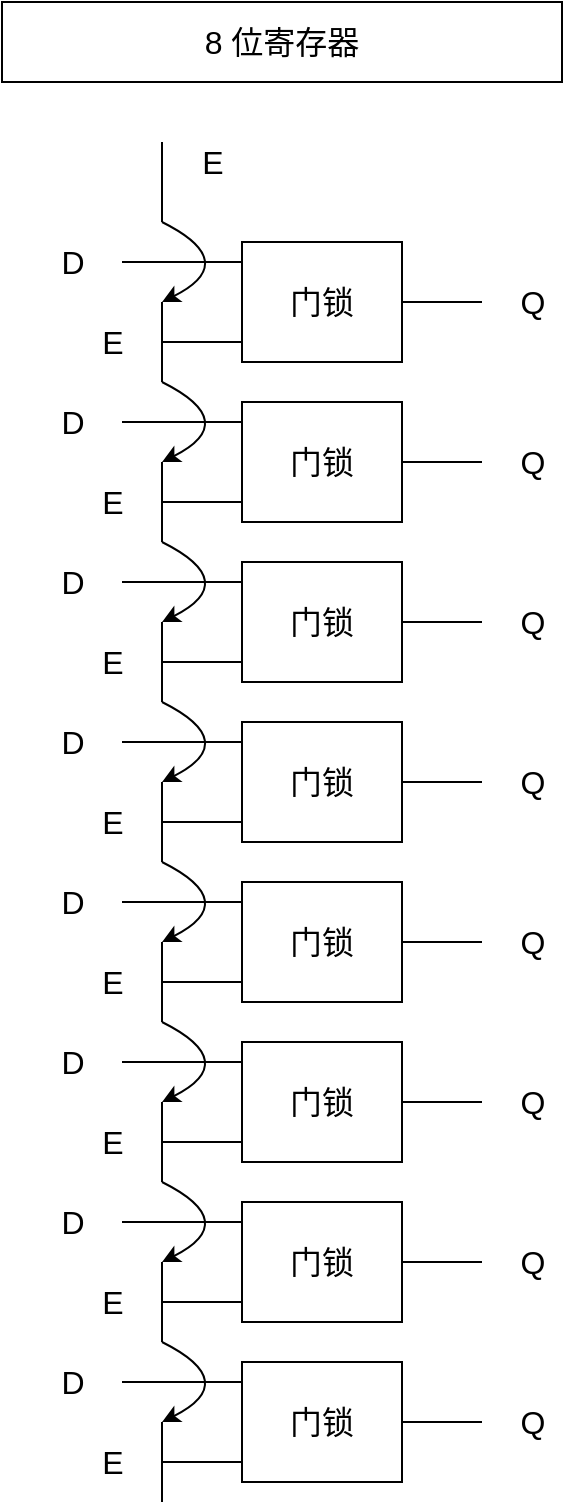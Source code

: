 <mxfile version="17.4.2" type="device"><diagram id="eE92mVFTSLbDaKWqzfW-" name="第 1 页"><mxGraphModel dx="1813" dy="1405" grid="1" gridSize="10" guides="0" tooltips="1" connect="0" arrows="0" fold="1" page="1" pageScale="1" pageWidth="827" pageHeight="1169" math="0" shadow="0"><root><mxCell id="0"/><mxCell id="1" parent="0"/><mxCell id="rtf2zr3LLn6rUKVzkeqe-56" value="E" style="text;html=1;align=center;verticalAlign=middle;resizable=0;points=[];autosize=1;strokeColor=none;fillColor=none;fontSize=16;container=0;" parent="1" vertex="1"><mxGeometry x="130" y="110" width="30" height="20" as="geometry"/></mxCell><mxCell id="rtf2zr3LLn6rUKVzkeqe-65" value="" style="curved=1;endArrow=classic;html=1;rounded=0;fontSize=16;strokeColor=#000000;" parent="1" edge="1"><mxGeometry width="50" height="50" relative="1" as="geometry"><mxPoint x="120" y="150" as="sourcePoint"/><mxPoint x="120" y="190" as="targetPoint"/><Array as="points"><mxPoint x="160" y="170"/></Array></mxGeometry></mxCell><mxCell id="rtf2zr3LLn6rUKVzkeqe-66" value="" style="endArrow=none;html=1;rounded=0;fontSize=16;strokeColor=#000000;" parent="1" edge="1"><mxGeometry width="50" height="50" relative="1" as="geometry"><mxPoint x="120" y="230" as="sourcePoint"/><mxPoint x="120" y="190" as="targetPoint"/></mxGeometry></mxCell><mxCell id="rtf2zr3LLn6rUKVzkeqe-67" value="" style="endArrow=none;html=1;rounded=0;fontSize=16;strokeColor=#000000;" parent="1" edge="1"><mxGeometry width="50" height="50" relative="1" as="geometry"><mxPoint x="120" y="150" as="sourcePoint"/><mxPoint x="120" y="110" as="targetPoint"/></mxGeometry></mxCell><mxCell id="rtf2zr3LLn6rUKVzkeqe-119" value="8 位寄存器" style="rounded=0;whiteSpace=wrap;html=1;fontSize=16;strokeColor=#000000;fillColor=none;container=0;" parent="1" vertex="1"><mxGeometry x="40" y="40" width="280" height="40" as="geometry"/></mxCell><mxCell id="-ion_50h2x0P8K_cBePH-1" value="" style="endArrow=none;html=1;rounded=0;fontSize=16;strokeColor=#000000;" parent="1" edge="1"><mxGeometry width="50" height="50" relative="1" as="geometry"><mxPoint x="100" y="170" as="sourcePoint"/><mxPoint x="200" y="170" as="targetPoint"/></mxGeometry></mxCell><mxCell id="-ion_50h2x0P8K_cBePH-2" value="" style="endArrow=none;html=1;rounded=0;fontSize=16;strokeColor=#000000;" parent="1" edge="1"><mxGeometry width="50" height="50" relative="1" as="geometry"><mxPoint x="120" y="210" as="sourcePoint"/><mxPoint x="200" y="210" as="targetPoint"/></mxGeometry></mxCell><mxCell id="-ion_50h2x0P8K_cBePH-3" value="" style="endArrow=none;html=1;rounded=0;fontSize=16;strokeColor=#000000;" parent="1" edge="1"><mxGeometry width="50" height="50" relative="1" as="geometry"><mxPoint x="200" y="190" as="sourcePoint"/><mxPoint x="280" y="190" as="targetPoint"/></mxGeometry></mxCell><mxCell id="-ion_50h2x0P8K_cBePH-4" value="D" style="text;html=1;align=center;verticalAlign=middle;resizable=0;points=[];autosize=1;strokeColor=none;fillColor=none;fontSize=16;container=0;" parent="1" vertex="1"><mxGeometry x="60" y="160" width="30" height="20" as="geometry"/></mxCell><mxCell id="-ion_50h2x0P8K_cBePH-5" value="E" style="text;html=1;align=center;verticalAlign=middle;resizable=0;points=[];autosize=1;strokeColor=none;fillColor=none;fontSize=16;container=0;" parent="1" vertex="1"><mxGeometry x="80" y="200" width="30" height="20" as="geometry"/></mxCell><mxCell id="-ion_50h2x0P8K_cBePH-6" value="Q" style="text;html=1;align=center;verticalAlign=middle;resizable=0;points=[];autosize=1;strokeColor=none;fillColor=none;fontSize=16;container=0;" parent="1" vertex="1"><mxGeometry x="290" y="180" width="30" height="20" as="geometry"/></mxCell><mxCell id="-ion_50h2x0P8K_cBePH-7" value="门锁" style="rounded=0;whiteSpace=wrap;html=1;fontSize=16;container=0;" parent="1" vertex="1"><mxGeometry x="160" y="160" width="80" height="60" as="geometry"/></mxCell><mxCell id="-ion_50h2x0P8K_cBePH-8" value="" style="curved=1;endArrow=classic;html=1;rounded=0;fontSize=16;strokeColor=#000000;" parent="1" edge="1"><mxGeometry width="50" height="50" relative="1" as="geometry"><mxPoint x="120" y="230" as="sourcePoint"/><mxPoint x="120" y="270" as="targetPoint"/><Array as="points"><mxPoint x="160" y="250"/></Array></mxGeometry></mxCell><mxCell id="-ion_50h2x0P8K_cBePH-9" value="" style="endArrow=none;html=1;rounded=0;fontSize=16;strokeColor=#000000;" parent="1" edge="1"><mxGeometry width="50" height="50" relative="1" as="geometry"><mxPoint x="120" y="310" as="sourcePoint"/><mxPoint x="120" y="270" as="targetPoint"/></mxGeometry></mxCell><mxCell id="-ion_50h2x0P8K_cBePH-10" value="" style="endArrow=none;html=1;rounded=0;fontSize=16;strokeColor=#000000;" parent="1" edge="1"><mxGeometry width="50" height="50" relative="1" as="geometry"><mxPoint x="100" y="250" as="sourcePoint"/><mxPoint x="200" y="250" as="targetPoint"/></mxGeometry></mxCell><mxCell id="-ion_50h2x0P8K_cBePH-11" value="" style="endArrow=none;html=1;rounded=0;fontSize=16;strokeColor=#000000;" parent="1" edge="1"><mxGeometry width="50" height="50" relative="1" as="geometry"><mxPoint x="120" y="290" as="sourcePoint"/><mxPoint x="200" y="290" as="targetPoint"/></mxGeometry></mxCell><mxCell id="-ion_50h2x0P8K_cBePH-12" value="" style="endArrow=none;html=1;rounded=0;fontSize=16;strokeColor=#000000;" parent="1" edge="1"><mxGeometry width="50" height="50" relative="1" as="geometry"><mxPoint x="200" y="270" as="sourcePoint"/><mxPoint x="280" y="270" as="targetPoint"/></mxGeometry></mxCell><mxCell id="-ion_50h2x0P8K_cBePH-13" value="D" style="text;html=1;align=center;verticalAlign=middle;resizable=0;points=[];autosize=1;strokeColor=none;fillColor=none;fontSize=16;container=0;" parent="1" vertex="1"><mxGeometry x="60" y="240" width="30" height="20" as="geometry"/></mxCell><mxCell id="-ion_50h2x0P8K_cBePH-14" value="E" style="text;html=1;align=center;verticalAlign=middle;resizable=0;points=[];autosize=1;strokeColor=none;fillColor=none;fontSize=16;container=0;" parent="1" vertex="1"><mxGeometry x="80" y="280" width="30" height="20" as="geometry"/></mxCell><mxCell id="-ion_50h2x0P8K_cBePH-15" value="Q" style="text;html=1;align=center;verticalAlign=middle;resizable=0;points=[];autosize=1;strokeColor=none;fillColor=none;fontSize=16;container=0;" parent="1" vertex="1"><mxGeometry x="290" y="260" width="30" height="20" as="geometry"/></mxCell><mxCell id="-ion_50h2x0P8K_cBePH-16" value="门锁" style="rounded=0;whiteSpace=wrap;html=1;fontSize=16;container=0;" parent="1" vertex="1"><mxGeometry x="160" y="240" width="80" height="60" as="geometry"/></mxCell><mxCell id="-ion_50h2x0P8K_cBePH-17" value="" style="curved=1;endArrow=classic;html=1;rounded=0;fontSize=16;strokeColor=#000000;" parent="1" edge="1"><mxGeometry width="50" height="50" relative="1" as="geometry"><mxPoint x="120" y="310" as="sourcePoint"/><mxPoint x="120" y="350" as="targetPoint"/><Array as="points"><mxPoint x="160" y="330"/></Array></mxGeometry></mxCell><mxCell id="-ion_50h2x0P8K_cBePH-18" value="" style="endArrow=none;html=1;rounded=0;fontSize=16;strokeColor=#000000;" parent="1" edge="1"><mxGeometry width="50" height="50" relative="1" as="geometry"><mxPoint x="120" y="390" as="sourcePoint"/><mxPoint x="120" y="350" as="targetPoint"/></mxGeometry></mxCell><mxCell id="-ion_50h2x0P8K_cBePH-19" value="" style="endArrow=none;html=1;rounded=0;fontSize=16;strokeColor=#000000;" parent="1" edge="1"><mxGeometry width="50" height="50" relative="1" as="geometry"><mxPoint x="100" y="330" as="sourcePoint"/><mxPoint x="200" y="330" as="targetPoint"/></mxGeometry></mxCell><mxCell id="-ion_50h2x0P8K_cBePH-20" value="" style="endArrow=none;html=1;rounded=0;fontSize=16;strokeColor=#000000;" parent="1" edge="1"><mxGeometry width="50" height="50" relative="1" as="geometry"><mxPoint x="120" y="370" as="sourcePoint"/><mxPoint x="200" y="370" as="targetPoint"/></mxGeometry></mxCell><mxCell id="-ion_50h2x0P8K_cBePH-21" value="" style="endArrow=none;html=1;rounded=0;fontSize=16;strokeColor=#000000;" parent="1" edge="1"><mxGeometry width="50" height="50" relative="1" as="geometry"><mxPoint x="200" y="350" as="sourcePoint"/><mxPoint x="280" y="350" as="targetPoint"/></mxGeometry></mxCell><mxCell id="-ion_50h2x0P8K_cBePH-22" value="D" style="text;html=1;align=center;verticalAlign=middle;resizable=0;points=[];autosize=1;strokeColor=none;fillColor=none;fontSize=16;container=0;" parent="1" vertex="1"><mxGeometry x="60" y="320" width="30" height="20" as="geometry"/></mxCell><mxCell id="-ion_50h2x0P8K_cBePH-23" value="E" style="text;html=1;align=center;verticalAlign=middle;resizable=0;points=[];autosize=1;strokeColor=none;fillColor=none;fontSize=16;container=0;" parent="1" vertex="1"><mxGeometry x="80" y="360" width="30" height="20" as="geometry"/></mxCell><mxCell id="-ion_50h2x0P8K_cBePH-24" value="Q" style="text;html=1;align=center;verticalAlign=middle;resizable=0;points=[];autosize=1;strokeColor=none;fillColor=none;fontSize=16;container=0;" parent="1" vertex="1"><mxGeometry x="290" y="340" width="30" height="20" as="geometry"/></mxCell><mxCell id="-ion_50h2x0P8K_cBePH-25" value="门锁" style="rounded=0;whiteSpace=wrap;html=1;fontSize=16;container=0;" parent="1" vertex="1"><mxGeometry x="160" y="320" width="80" height="60" as="geometry"/></mxCell><mxCell id="-ion_50h2x0P8K_cBePH-26" value="" style="curved=1;endArrow=classic;html=1;rounded=0;fontSize=16;strokeColor=#000000;" parent="1" edge="1"><mxGeometry width="50" height="50" relative="1" as="geometry"><mxPoint x="120" y="390" as="sourcePoint"/><mxPoint x="120" y="430" as="targetPoint"/><Array as="points"><mxPoint x="160" y="410"/></Array></mxGeometry></mxCell><mxCell id="-ion_50h2x0P8K_cBePH-27" value="" style="endArrow=none;html=1;rounded=0;fontSize=16;strokeColor=#000000;" parent="1" edge="1"><mxGeometry width="50" height="50" relative="1" as="geometry"><mxPoint x="120" y="470" as="sourcePoint"/><mxPoint x="120" y="430" as="targetPoint"/></mxGeometry></mxCell><mxCell id="-ion_50h2x0P8K_cBePH-28" value="" style="endArrow=none;html=1;rounded=0;fontSize=16;strokeColor=#000000;" parent="1" edge="1"><mxGeometry width="50" height="50" relative="1" as="geometry"><mxPoint x="100" y="410" as="sourcePoint"/><mxPoint x="200" y="410" as="targetPoint"/></mxGeometry></mxCell><mxCell id="-ion_50h2x0P8K_cBePH-29" value="" style="endArrow=none;html=1;rounded=0;fontSize=16;strokeColor=#000000;" parent="1" edge="1"><mxGeometry width="50" height="50" relative="1" as="geometry"><mxPoint x="120" y="450" as="sourcePoint"/><mxPoint x="200" y="450" as="targetPoint"/></mxGeometry></mxCell><mxCell id="-ion_50h2x0P8K_cBePH-30" value="" style="endArrow=none;html=1;rounded=0;fontSize=16;strokeColor=#000000;" parent="1" edge="1"><mxGeometry width="50" height="50" relative="1" as="geometry"><mxPoint x="200" y="430" as="sourcePoint"/><mxPoint x="280" y="430" as="targetPoint"/></mxGeometry></mxCell><mxCell id="-ion_50h2x0P8K_cBePH-31" value="D" style="text;html=1;align=center;verticalAlign=middle;resizable=0;points=[];autosize=1;strokeColor=none;fillColor=none;fontSize=16;container=0;" parent="1" vertex="1"><mxGeometry x="60" y="400" width="30" height="20" as="geometry"/></mxCell><mxCell id="-ion_50h2x0P8K_cBePH-32" value="E" style="text;html=1;align=center;verticalAlign=middle;resizable=0;points=[];autosize=1;strokeColor=none;fillColor=none;fontSize=16;container=0;" parent="1" vertex="1"><mxGeometry x="80" y="440" width="30" height="20" as="geometry"/></mxCell><mxCell id="-ion_50h2x0P8K_cBePH-33" value="Q" style="text;html=1;align=center;verticalAlign=middle;resizable=0;points=[];autosize=1;strokeColor=none;fillColor=none;fontSize=16;container=0;" parent="1" vertex="1"><mxGeometry x="290" y="420" width="30" height="20" as="geometry"/></mxCell><mxCell id="-ion_50h2x0P8K_cBePH-34" value="门锁" style="rounded=0;whiteSpace=wrap;html=1;fontSize=16;container=0;" parent="1" vertex="1"><mxGeometry x="160" y="400" width="80" height="60" as="geometry"/></mxCell><mxCell id="-ion_50h2x0P8K_cBePH-35" value="" style="curved=1;endArrow=classic;html=1;rounded=0;fontSize=16;strokeColor=#000000;" parent="1" edge="1"><mxGeometry width="50" height="50" relative="1" as="geometry"><mxPoint x="120" y="470" as="sourcePoint"/><mxPoint x="120" y="510" as="targetPoint"/><Array as="points"><mxPoint x="160" y="490"/></Array></mxGeometry></mxCell><mxCell id="-ion_50h2x0P8K_cBePH-36" value="" style="endArrow=none;html=1;rounded=0;fontSize=16;strokeColor=#000000;" parent="1" edge="1"><mxGeometry width="50" height="50" relative="1" as="geometry"><mxPoint x="120" y="550" as="sourcePoint"/><mxPoint x="120" y="510" as="targetPoint"/></mxGeometry></mxCell><mxCell id="-ion_50h2x0P8K_cBePH-37" value="" style="endArrow=none;html=1;rounded=0;fontSize=16;strokeColor=#000000;" parent="1" edge="1"><mxGeometry width="50" height="50" relative="1" as="geometry"><mxPoint x="100" y="490" as="sourcePoint"/><mxPoint x="200" y="490" as="targetPoint"/></mxGeometry></mxCell><mxCell id="-ion_50h2x0P8K_cBePH-38" value="" style="endArrow=none;html=1;rounded=0;fontSize=16;strokeColor=#000000;" parent="1" edge="1"><mxGeometry width="50" height="50" relative="1" as="geometry"><mxPoint x="120" y="530" as="sourcePoint"/><mxPoint x="200" y="530" as="targetPoint"/></mxGeometry></mxCell><mxCell id="-ion_50h2x0P8K_cBePH-39" value="" style="endArrow=none;html=1;rounded=0;fontSize=16;strokeColor=#000000;" parent="1" edge="1"><mxGeometry width="50" height="50" relative="1" as="geometry"><mxPoint x="200" y="510" as="sourcePoint"/><mxPoint x="280" y="510" as="targetPoint"/></mxGeometry></mxCell><mxCell id="-ion_50h2x0P8K_cBePH-40" value="D" style="text;html=1;align=center;verticalAlign=middle;resizable=0;points=[];autosize=1;strokeColor=none;fillColor=none;fontSize=16;container=0;" parent="1" vertex="1"><mxGeometry x="60" y="480" width="30" height="20" as="geometry"/></mxCell><mxCell id="-ion_50h2x0P8K_cBePH-41" value="E" style="text;html=1;align=center;verticalAlign=middle;resizable=0;points=[];autosize=1;strokeColor=none;fillColor=none;fontSize=16;container=0;" parent="1" vertex="1"><mxGeometry x="80" y="520" width="30" height="20" as="geometry"/></mxCell><mxCell id="-ion_50h2x0P8K_cBePH-42" value="Q" style="text;html=1;align=center;verticalAlign=middle;resizable=0;points=[];autosize=1;strokeColor=none;fillColor=none;fontSize=16;container=0;" parent="1" vertex="1"><mxGeometry x="290" y="500" width="30" height="20" as="geometry"/></mxCell><mxCell id="-ion_50h2x0P8K_cBePH-43" value="门锁" style="rounded=0;whiteSpace=wrap;html=1;fontSize=16;container=0;" parent="1" vertex="1"><mxGeometry x="160" y="480" width="80" height="60" as="geometry"/></mxCell><mxCell id="-ion_50h2x0P8K_cBePH-44" value="" style="curved=1;endArrow=classic;html=1;rounded=0;fontSize=16;strokeColor=#000000;" parent="1" edge="1"><mxGeometry width="50" height="50" relative="1" as="geometry"><mxPoint x="120" y="550" as="sourcePoint"/><mxPoint x="120" y="590" as="targetPoint"/><Array as="points"><mxPoint x="160" y="570"/></Array></mxGeometry></mxCell><mxCell id="-ion_50h2x0P8K_cBePH-45" value="" style="endArrow=none;html=1;rounded=0;fontSize=16;strokeColor=#000000;" parent="1" edge="1"><mxGeometry width="50" height="50" relative="1" as="geometry"><mxPoint x="120" y="630" as="sourcePoint"/><mxPoint x="120" y="590" as="targetPoint"/></mxGeometry></mxCell><mxCell id="-ion_50h2x0P8K_cBePH-46" value="" style="endArrow=none;html=1;rounded=0;fontSize=16;strokeColor=#000000;" parent="1" edge="1"><mxGeometry width="50" height="50" relative="1" as="geometry"><mxPoint x="100" y="570" as="sourcePoint"/><mxPoint x="200" y="570" as="targetPoint"/></mxGeometry></mxCell><mxCell id="-ion_50h2x0P8K_cBePH-47" value="" style="endArrow=none;html=1;rounded=0;fontSize=16;strokeColor=#000000;" parent="1" edge="1"><mxGeometry width="50" height="50" relative="1" as="geometry"><mxPoint x="120" y="610" as="sourcePoint"/><mxPoint x="200" y="610" as="targetPoint"/></mxGeometry></mxCell><mxCell id="-ion_50h2x0P8K_cBePH-48" value="" style="endArrow=none;html=1;rounded=0;fontSize=16;strokeColor=#000000;" parent="1" edge="1"><mxGeometry width="50" height="50" relative="1" as="geometry"><mxPoint x="200" y="590" as="sourcePoint"/><mxPoint x="280" y="590" as="targetPoint"/></mxGeometry></mxCell><mxCell id="-ion_50h2x0P8K_cBePH-49" value="D" style="text;html=1;align=center;verticalAlign=middle;resizable=0;points=[];autosize=1;strokeColor=none;fillColor=none;fontSize=16;container=0;" parent="1" vertex="1"><mxGeometry x="60" y="560" width="30" height="20" as="geometry"/></mxCell><mxCell id="-ion_50h2x0P8K_cBePH-50" value="E" style="text;html=1;align=center;verticalAlign=middle;resizable=0;points=[];autosize=1;strokeColor=none;fillColor=none;fontSize=16;container=0;" parent="1" vertex="1"><mxGeometry x="80" y="600" width="30" height="20" as="geometry"/></mxCell><mxCell id="-ion_50h2x0P8K_cBePH-51" value="Q" style="text;html=1;align=center;verticalAlign=middle;resizable=0;points=[];autosize=1;strokeColor=none;fillColor=none;fontSize=16;container=0;" parent="1" vertex="1"><mxGeometry x="290" y="580" width="30" height="20" as="geometry"/></mxCell><mxCell id="-ion_50h2x0P8K_cBePH-52" value="门锁" style="rounded=0;whiteSpace=wrap;html=1;fontSize=16;container=0;" parent="1" vertex="1"><mxGeometry x="160" y="560" width="80" height="60" as="geometry"/></mxCell><mxCell id="-ion_50h2x0P8K_cBePH-53" value="" style="curved=1;endArrow=classic;html=1;rounded=0;fontSize=16;strokeColor=#000000;" parent="1" edge="1"><mxGeometry width="50" height="50" relative="1" as="geometry"><mxPoint x="120" y="630" as="sourcePoint"/><mxPoint x="120" y="670" as="targetPoint"/><Array as="points"><mxPoint x="160" y="650"/></Array></mxGeometry></mxCell><mxCell id="-ion_50h2x0P8K_cBePH-54" value="" style="endArrow=none;html=1;rounded=0;fontSize=16;strokeColor=#000000;" parent="1" edge="1"><mxGeometry width="50" height="50" relative="1" as="geometry"><mxPoint x="120" y="710" as="sourcePoint"/><mxPoint x="120" y="670" as="targetPoint"/></mxGeometry></mxCell><mxCell id="-ion_50h2x0P8K_cBePH-55" value="" style="endArrow=none;html=1;rounded=0;fontSize=16;strokeColor=#000000;" parent="1" edge="1"><mxGeometry width="50" height="50" relative="1" as="geometry"><mxPoint x="100" y="650" as="sourcePoint"/><mxPoint x="200" y="650" as="targetPoint"/></mxGeometry></mxCell><mxCell id="-ion_50h2x0P8K_cBePH-56" value="" style="endArrow=none;html=1;rounded=0;fontSize=16;strokeColor=#000000;" parent="1" edge="1"><mxGeometry width="50" height="50" relative="1" as="geometry"><mxPoint x="120" y="690" as="sourcePoint"/><mxPoint x="200" y="690" as="targetPoint"/></mxGeometry></mxCell><mxCell id="-ion_50h2x0P8K_cBePH-57" value="" style="endArrow=none;html=1;rounded=0;fontSize=16;strokeColor=#000000;" parent="1" edge="1"><mxGeometry width="50" height="50" relative="1" as="geometry"><mxPoint x="200" y="670" as="sourcePoint"/><mxPoint x="280" y="670" as="targetPoint"/></mxGeometry></mxCell><mxCell id="-ion_50h2x0P8K_cBePH-58" value="D" style="text;html=1;align=center;verticalAlign=middle;resizable=0;points=[];autosize=1;strokeColor=none;fillColor=none;fontSize=16;container=0;" parent="1" vertex="1"><mxGeometry x="60" y="640" width="30" height="20" as="geometry"/></mxCell><mxCell id="-ion_50h2x0P8K_cBePH-59" value="E" style="text;html=1;align=center;verticalAlign=middle;resizable=0;points=[];autosize=1;strokeColor=none;fillColor=none;fontSize=16;container=0;" parent="1" vertex="1"><mxGeometry x="80" y="680" width="30" height="20" as="geometry"/></mxCell><mxCell id="-ion_50h2x0P8K_cBePH-60" value="Q" style="text;html=1;align=center;verticalAlign=middle;resizable=0;points=[];autosize=1;strokeColor=none;fillColor=none;fontSize=16;container=0;" parent="1" vertex="1"><mxGeometry x="290" y="660" width="30" height="20" as="geometry"/></mxCell><mxCell id="-ion_50h2x0P8K_cBePH-61" value="门锁" style="rounded=0;whiteSpace=wrap;html=1;fontSize=16;container=0;" parent="1" vertex="1"><mxGeometry x="160" y="640" width="80" height="60" as="geometry"/></mxCell><mxCell id="-ion_50h2x0P8K_cBePH-62" value="" style="curved=1;endArrow=classic;html=1;rounded=0;fontSize=16;strokeColor=#000000;" parent="1" edge="1"><mxGeometry width="50" height="50" relative="1" as="geometry"><mxPoint x="120" y="710" as="sourcePoint"/><mxPoint x="120" y="750" as="targetPoint"/><Array as="points"><mxPoint x="160" y="730"/></Array></mxGeometry></mxCell><mxCell id="-ion_50h2x0P8K_cBePH-63" value="" style="endArrow=none;html=1;rounded=0;fontSize=16;strokeColor=#000000;" parent="1" edge="1"><mxGeometry width="50" height="50" relative="1" as="geometry"><mxPoint x="120" y="790" as="sourcePoint"/><mxPoint x="120" y="750" as="targetPoint"/></mxGeometry></mxCell><mxCell id="-ion_50h2x0P8K_cBePH-64" value="" style="endArrow=none;html=1;rounded=0;fontSize=16;strokeColor=#000000;" parent="1" edge="1"><mxGeometry width="50" height="50" relative="1" as="geometry"><mxPoint x="100" y="730" as="sourcePoint"/><mxPoint x="200" y="730" as="targetPoint"/></mxGeometry></mxCell><mxCell id="-ion_50h2x0P8K_cBePH-65" value="" style="endArrow=none;html=1;rounded=0;fontSize=16;strokeColor=#000000;" parent="1" edge="1"><mxGeometry width="50" height="50" relative="1" as="geometry"><mxPoint x="120" y="770" as="sourcePoint"/><mxPoint x="200" y="770" as="targetPoint"/></mxGeometry></mxCell><mxCell id="-ion_50h2x0P8K_cBePH-66" value="" style="endArrow=none;html=1;rounded=0;fontSize=16;strokeColor=#000000;" parent="1" edge="1"><mxGeometry width="50" height="50" relative="1" as="geometry"><mxPoint x="200" y="750" as="sourcePoint"/><mxPoint x="280" y="750" as="targetPoint"/></mxGeometry></mxCell><mxCell id="-ion_50h2x0P8K_cBePH-67" value="D" style="text;html=1;align=center;verticalAlign=middle;resizable=0;points=[];autosize=1;strokeColor=none;fillColor=none;fontSize=16;container=0;" parent="1" vertex="1"><mxGeometry x="60" y="720" width="30" height="20" as="geometry"/></mxCell><mxCell id="-ion_50h2x0P8K_cBePH-68" value="E" style="text;html=1;align=center;verticalAlign=middle;resizable=0;points=[];autosize=1;strokeColor=none;fillColor=none;fontSize=16;container=0;" parent="1" vertex="1"><mxGeometry x="80" y="760" width="30" height="20" as="geometry"/></mxCell><mxCell id="-ion_50h2x0P8K_cBePH-69" value="Q" style="text;html=1;align=center;verticalAlign=middle;resizable=0;points=[];autosize=1;strokeColor=none;fillColor=none;fontSize=16;container=0;" parent="1" vertex="1"><mxGeometry x="290" y="740" width="30" height="20" as="geometry"/></mxCell><mxCell id="-ion_50h2x0P8K_cBePH-70" value="门锁" style="rounded=0;whiteSpace=wrap;html=1;fontSize=16;container=0;" parent="1" vertex="1"><mxGeometry x="160" y="720" width="80" height="60" as="geometry"/></mxCell></root></mxGraphModel></diagram></mxfile>
